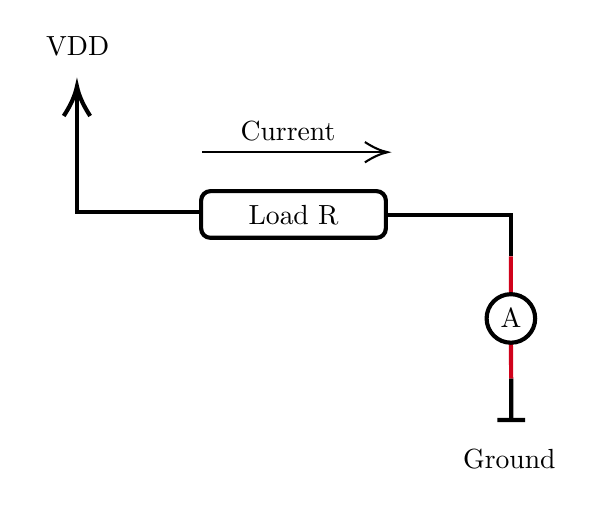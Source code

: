 

\tikzset{every picture/.style={line width=0.75pt}} %set default line width to 0.75pt        

\begin{tikzpicture}[x=0.75pt,y=0.75pt,yscale=-1,xscale=1]
%uncomment if require: \path (0,240); %set diagram left start at 0, and has height of 240

%Straight Lines [id:da008984438739192413] 
\draw [color={rgb, 255:red, 0; green, 0; blue, 0 }  ,draw opacity=1 ][line width=1.5]    (91,99) -- (31.67,99) -- (31.67,41.33) ;
\draw [shift={(31.67,38.33)}, rotate = 450] [color={rgb, 255:red, 0; green, 0; blue, 0 }  ,draw opacity=1 ][line width=1.5]    (14.21,-6.37) .. controls (9.04,-2.99) and (4.3,-0.87) .. (0,0) .. controls (4.3,0.87) and (9.04,2.99) .. (14.21,6.37)   ;

%Rounded Rect [id:dp7662687261949606] 
\draw  [line width=1.5]  (91.5,93.25) .. controls (91.5,90.76) and (93.51,88.75) .. (96,88.75) -- (176,88.75) .. controls (178.49,88.75) and (180.5,90.76) .. (180.5,93.25) -- (180.5,106.75) .. controls (180.5,109.24) and (178.49,111.25) .. (176,111.25) -- (96,111.25) .. controls (93.51,111.25) and (91.5,109.24) .. (91.5,106.75) -- cycle ;
%Straight Lines [id:da19872085195301215] 
\draw [line width=1.5]    (181,100.25) -- (240.75,100.25) -- (240.75,120.13) ;


%Straight Lines [id:da8624965983535746] 
\draw [color={rgb, 255:red, 208; green, 2; blue, 27 }  ,draw opacity=1 ][line width=1.5]    (240.74,161.79) -- (240.88,179.13) ;


%Straight Lines [id:da9869704930235617] 
\draw [line width=1.5]    (240.88,179.13) -- (240.9,199) ;
\draw [shift={(240.9,199)}, rotate = 269.93] [color={rgb, 255:red, 0; green, 0; blue, 0 }  ][line width=1.5]    (0,6.71) -- (0,-6.71)   ;

%Straight Lines [id:da3727804380230437] 
\draw [line width=0.75]    (92,70) -- (179.33,70) ;
\draw [shift={(181.33,70)}, rotate = 180] [color={rgb, 255:red, 0; green, 0; blue, 0 }  ][line width=0.75]    (10.93,-4.9) .. controls (6.95,-2.3) and (3.31,-0.67) .. (0,0) .. controls (3.31,0.67) and (6.95,2.3) .. (10.93,4.9)   ;

%Straight Lines [id:da775249144810833] 
\draw [color={rgb, 255:red, 208; green, 2; blue, 27 }  ,draw opacity=1 ][line width=1.5]    (240.75,120.13) -- (240.74,138.4) ;


%Shape: Circle [id:dp5127141465445768] 
\draw  [line width=1.5]  (229.04,150.09) .. controls (229.04,143.63) and (234.28,138.4) .. (240.74,138.4) .. controls (247.2,138.4) and (252.44,143.63) .. (252.44,150.09) .. controls (252.44,156.55) and (247.2,161.79) .. (240.74,161.79) .. controls (234.28,161.79) and (229.04,156.55) .. (229.04,150.09) -- cycle ;

% Text Node
\draw (136,100) node [scale=1] [align=left] {Load R};
% Text Node
\draw (133.33,59.67) node  [align=left] {Current};
% Text Node
\draw (240,218) node  [align=left] {Ground};
% Text Node
\draw (32,19) node  [align=left] {VDD};
% Text Node
\draw (240.74,150.09) node  [align=left] {A};


\end{tikzpicture}